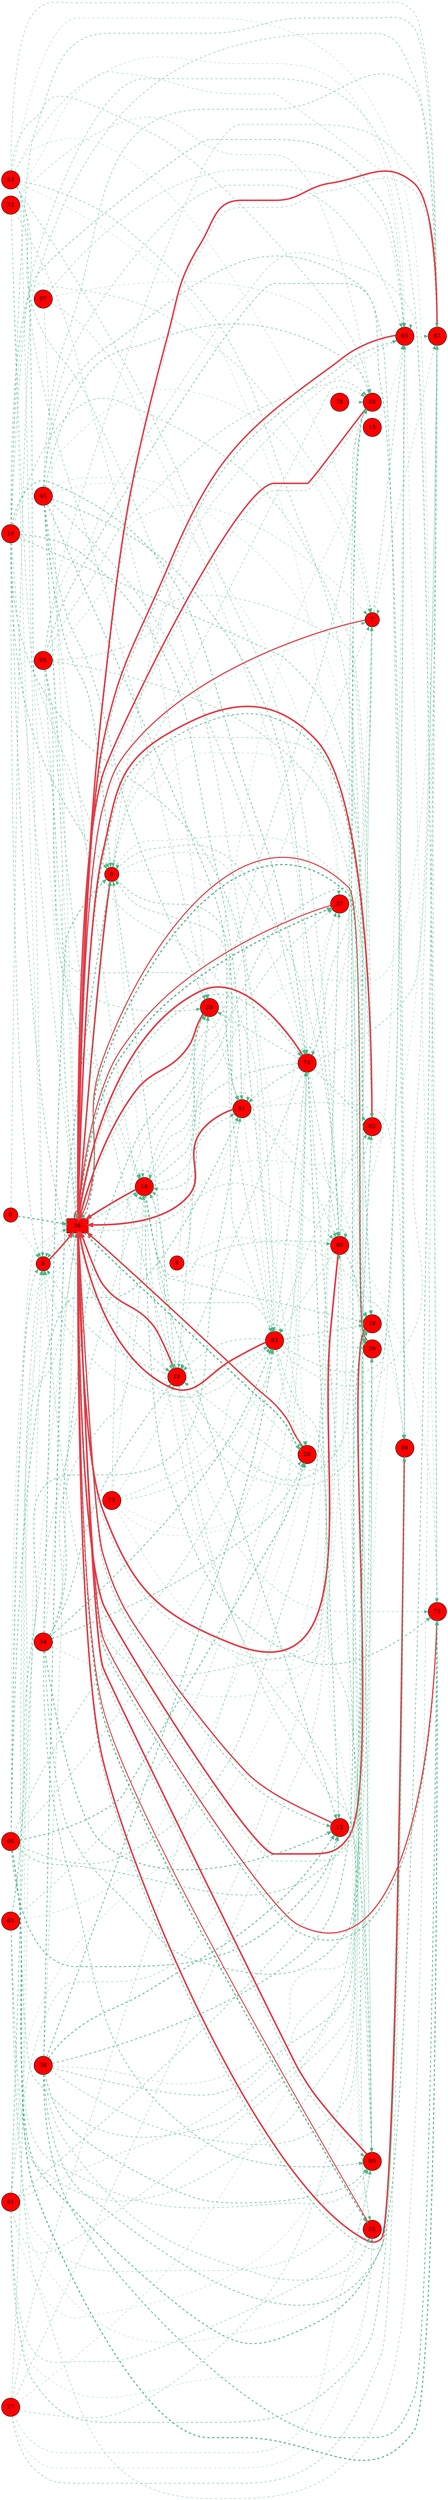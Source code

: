 digraph G{
rankdir=LR;
0 [style=filled, shape=circle, fillcolor="#fe0000", label="0"];
6 [style=filled, shape=circle, fillcolor="#fe0000", label="6"];
7 [style=filled, shape=circle, fillcolor="#fe0000", label="7"];
8 [style=filled, shape=circle, fillcolor="#fe0000", label="8"];
9 [style=filled, shape=circle, fillcolor="#fe0000", label="9"];
10 [style=filled, shape=circle, fillcolor="#fe0000", label="10"];
12 [style=filled, shape=circle, fillcolor="#fe0000", label="12"];
13 [style=filled, shape=circle, fillcolor="#fe0000", label="13"];
14 [style=filled, shape=circle, fillcolor="#fe0000", label="14"];
16 [style=filled, shape=circle, fillcolor="#fe0000", label="16"];
19 [style=filled, shape=circle, fillcolor="#fe0000", label="19"];
20 [style=filled, shape=circle, fillcolor="#fe0000", label="20"];
27 [style=filled, shape=circle, fillcolor="#fe0000", label="27"];
28 [style=filled, shape=circle, fillcolor="#fe0000", label="28"];
29 [style=filled, shape=circle, fillcolor="#fe0000", label="29"];
32 [style=filled, shape=circle, fillcolor="#fe0000", label="32"];
34 [style=filled, shape=circle, fillcolor="#fe0000", label="34"];
36 [style=filled, shape=box, fillcolor="#fe0000", label="36"];
37 [style=filled, shape=circle, fillcolor="#fe0000", label="37"];
38 [style=filled, shape=circle, fillcolor="#fe0000", label="38"];
40 [style=filled, shape=circle, fillcolor="#fe0000", label="40"];
43 [style=filled, shape=circle, fillcolor="#fe0000", label="43"];
45 [style=filled, shape=circle, fillcolor="#fe0000", label="45"];
50 [style=filled, shape=circle, fillcolor="#fe0000", label="50"];
51 [style=filled, shape=circle, fillcolor="#fe0000", label="51"];
55 [style=filled, shape=circle, fillcolor="#fe0000", label="55"];
61 [style=filled, shape=circle, fillcolor="#fe0000", label="61"];
65 [style=filled, shape=circle, fillcolor="#fe0000", label="65"];
67 [style=filled, shape=circle, fillcolor="#fe0000", label="67"];
73 [style=filled, shape=circle, fillcolor="#fe0000", label="73"];
74 [style=filled, shape=circle, fillcolor="#fe0000", label="74"];
75 [style=filled, shape=circle, fillcolor="#fe0000", label="75"];
78 [style=filled, shape=circle, fillcolor="#fe0000", label="78"];
82 [style=filled, shape=circle, fillcolor="#fe0000", label="82"];
87 [style=filled, shape=circle, fillcolor="#fe0000", label="87"];
89 [style=filled, shape=circle, fillcolor="#fe0000", label="89"];
90 [style=filled, shape=circle, fillcolor="#fe0000", label="90"];
92 [style=filled, shape=circle, fillcolor="#fe0000", label="92"];
93 [style=filled, shape=circle, fillcolor="#fe0000", label="93"];
95 [style=filled, shape=circle, fillcolor="#fe0000", label="95"];
96 [style=filled, shape=circle, fillcolor="#fe0000", label="96"];
51 -> 36 [color="#e63946",penwidth=4.00];
40 -> 36 [color="#e63946",penwidth=3.98];
20 -> 36 [color="#e63946",penwidth=3.98];
74 -> 36 [color="#e63946",penwidth=3.97];
92 -> 36 [color="#e63946",penwidth=3.97];
6 -> 36 [color="#e63946",penwidth=3.96];
16 -> 36 [color="#e63946",penwidth=3.93];
14 -> 36 [color="#e63946",penwidth=3.91];
90 -> 36 [color="#e63946",penwidth=3.89];
82 -> 36 [color="#e63946",penwidth=3.88];
10 -> 36 [color="#e63946",penwidth=3.88];
89 -> 36 [color="#e63946",penwidth=3.78];
8 -> 36 [color="#e63946",penwidth=3.76];
67 -> 36 [color="#e63946",penwidth=3.71];
50 -> 36 [color="#e63946",penwidth=3.67];
65 -> 36 [color="#e63946",penwidth=3.59];
28 -> 36 [color="#e63946",penwidth=3.50];
12 -> 36 [color="#e63946",penwidth=3.26];
36 -> 36 [color="#e63946",penwidth=3.12];
75 -> 36 [color="#e63946",penwidth=2.81];
7 -> 36 [color="#e63946",penwidth=2.77];
29 -> 36 [color="#e63946",penwidth=2.59];
37 -> 36 [color="#e63946",penwidth=2.57];
55 -> 36 [color="#e63946",penwidth=2.28];
38 -> 6 [color="#52b788",style=dashed,penwidth=1.84];
34 -> 6 [color="#52b788",style=dashed,penwidth=1.81];
45 -> 6 [color="#52b788",style=dashed,penwidth=1.44];
19 -> 6 [color="#52b788",style=dashed,penwidth=1.32];
10 -> 6 [color="#52b788",style=dashed,penwidth=1.25];
6 -> 6 [color="#52b788",style=dashed,penwidth=1.07];
92 -> 6 [color="#52b788",style=dashed,penwidth=1.05];
36 -> 6 [color="#52b788",style=dashed,penwidth=0.96];
32 -> 6 [color="#52b788",style=dashed,penwidth=0.87];
65 -> 6 [color="#52b788",style=dashed,penwidth=0.75];
19 -> 7 [color="#52b788",style=dashed,penwidth=0.78];
14 -> 7 [color="#52b788",style=dashed,penwidth=0.77];
7 -> 7 [color="#52b788",style=dashed,penwidth=0.75];
61 -> 7 [color="#52b788",style=dashed,penwidth=0.74];
74 -> 7 [color="#52b788",style=dashed,penwidth=0.68];
38 -> 7 [color="#52b788",style=dashed,penwidth=0.66];
95 -> 7 [color="#52b788",style=dashed,penwidth=0.62];
34 -> 7 [color="#52b788",style=dashed,penwidth=0.58];
45 -> 7 [color="#52b788",style=dashed,penwidth=0.52];
40 -> 7 [color="#52b788",style=dashed,penwidth=0.50];
36 -> 7 [color="#52b788",style=dashed,penwidth=0.50];
43 -> 7 [color="#52b788",style=dashed,penwidth=0.50];
27 -> 7 [color="#52b788",style=dashed,penwidth=0.50];
51 -> 7 [color="#52b788",style=dashed,penwidth=0.50];
96 -> 8 [color="#52b788",style=dashed,penwidth=1.11];
19 -> 8 [color="#52b788",style=dashed,penwidth=1.06];
10 -> 8 [color="#52b788",style=dashed,penwidth=1.02];
40 -> 8 [color="#52b788",style=dashed,penwidth=0.99];
93 -> 8 [color="#52b788",style=dashed,penwidth=0.93];
43 -> 8 [color="#52b788",style=dashed,penwidth=0.85];
92 -> 8 [color="#52b788",style=dashed,penwidth=0.84];
36 -> 8 [color="#52b788",style=dashed,penwidth=0.79];
32 -> 8 [color="#52b788",style=dashed,penwidth=0.71];
61 -> 8 [color="#52b788",style=dashed,penwidth=0.69];
27 -> 8 [color="#52b788",style=dashed,penwidth=0.67];
0 -> 8 [color="#52b788",style=dashed,penwidth=0.64];
20 -> 8 [color="#52b788",style=dashed,penwidth=0.60];
34 -> 10 [color="#52b788",style=dashed,penwidth=1.44];
19 -> 10 [color="#52b788",style=dashed,penwidth=1.20];
14 -> 10 [color="#52b788",style=dashed,penwidth=1.09];
74 -> 10 [color="#52b788",style=dashed,penwidth=1.08];
10 -> 10 [color="#52b788",style=dashed,penwidth=1.08];
45 -> 10 [color="#52b788",style=dashed,penwidth=1.06];
92 -> 10 [color="#52b788",style=dashed,penwidth=0.96];
36 -> 10 [color="#52b788",style=dashed,penwidth=0.85];
40 -> 10 [color="#52b788",style=dashed,penwidth=0.79];
73 -> 10 [color="#52b788",style=dashed,penwidth=0.67];
51 -> 10 [color="#52b788",style=dashed,penwidth=0.61];
38 -> 12 [color="#52b788",style=dashed,penwidth=2.08];
34 -> 12 [color="#52b788",style=dashed,penwidth=1.96];
96 -> 12 [color="#52b788",style=dashed,penwidth=1.93];
74 -> 12 [color="#52b788",style=dashed,penwidth=1.49];
14 -> 12 [color="#52b788",style=dashed,penwidth=1.46];
36 -> 12 [color="#52b788",style=dashed,penwidth=1.39];
61 -> 12 [color="#52b788",style=dashed,penwidth=1.04];
14 -> 14 [color="#52b788",style=dashed,penwidth=1.34];
74 -> 14 [color="#52b788",style=dashed,penwidth=1.21];
36 -> 14 [color="#52b788",style=dashed,penwidth=1.12];
34 -> 14 [color="#52b788",style=dashed,penwidth=1.06];
92 -> 14 [color="#52b788",style=dashed,penwidth=1.03];
95 -> 14 [color="#52b788",style=dashed,penwidth=0.97];
61 -> 14 [color="#52b788",style=dashed,penwidth=0.97];
45 -> 14 [color="#52b788",style=dashed,penwidth=0.90];
43 -> 14 [color="#52b788",style=dashed,penwidth=0.75];
96 -> 14 [color="#52b788",style=dashed,penwidth=0.63];
6 -> 14 [color="#52b788",style=dashed,penwidth=0.61];
73 -> 14 [color="#52b788",style=dashed,penwidth=0.59];
51 -> 14 [color="#52b788",style=dashed,penwidth=0.54];
19 -> 16 [color="#52b788",style=dashed,penwidth=1.26];
10 -> 16 [color="#52b788",style=dashed,penwidth=1.19];
14 -> 16 [color="#52b788",style=dashed,penwidth=1.14];
92 -> 16 [color="#52b788",style=dashed,penwidth=1.02];
43 -> 16 [color="#52b788",style=dashed,penwidth=1.02];
40 -> 16 [color="#52b788",style=dashed,penwidth=0.95];
36 -> 16 [color="#52b788",style=dashed,penwidth=0.94];
93 -> 16 [color="#52b788",style=dashed,penwidth=0.89];
6 -> 16 [color="#52b788",style=dashed,penwidth=0.84];
27 -> 16 [color="#52b788",style=dashed,penwidth=0.81];
51 -> 16 [color="#52b788",style=dashed,penwidth=0.74];
9 -> 16 [color="#52b788",style=dashed,penwidth=0.67];
34 -> 20 [color="#52b788",style=dashed,penwidth=1.58];
45 -> 20 [color="#52b788",style=dashed,penwidth=1.29];
10 -> 20 [color="#52b788",style=dashed,penwidth=1.12];
14 -> 20 [color="#52b788",style=dashed,penwidth=1.06];
74 -> 20 [color="#52b788",style=dashed,penwidth=1.06];
95 -> 20 [color="#52b788",style=dashed,penwidth=0.94];
43 -> 20 [color="#52b788",style=dashed,penwidth=0.94];
73 -> 20 [color="#52b788",style=dashed,penwidth=0.94];
36 -> 20 [color="#52b788",style=dashed,penwidth=0.87];
32 -> 20 [color="#52b788",style=dashed,penwidth=0.80];
9 -> 20 [color="#52b788",style=dashed,penwidth=0.78];
36 -> 28 [color="#52b788",style=dashed,penwidth=2.93];
96 -> 28 [color="#52b788",style=dashed,penwidth=1.93];
34 -> 28 [color="#52b788",style=dashed,penwidth=1.38];
92 -> 28 [color="#52b788",style=dashed,penwidth=0.84];
95 -> 28 [color="#52b788",style=dashed,penwidth=0.81];
10 -> 28 [color="#52b788",style=dashed,penwidth=0.70];
93 -> 28 [color="#52b788",style=dashed,penwidth=0.53];
73 -> 28 [color="#52b788",style=dashed,penwidth=0.50];
6 -> 28 [color="#52b788",style=dashed,penwidth=0.50];
36 -> 29 [color="#52b788",style=dashed,penwidth=2.86];
34 -> 29 [color="#52b788",style=dashed,penwidth=1.43];
96 -> 29 [color="#52b788",style=dashed,penwidth=1.07];
38 -> 29 [color="#52b788",style=dashed,penwidth=0.97];
92 -> 29 [color="#52b788",style=dashed,penwidth=0.50];
45 -> 29 [color="#52b788",style=dashed,penwidth=0.50];
61 -> 29 [color="#52b788",style=dashed,penwidth=0.50];
40 -> 29 [color="#52b788",style=dashed,penwidth=0.50];
6 -> 29 [color="#52b788",style=dashed,penwidth=0.50];
0 -> 36 [color="#52b788",style=dashed,penwidth=2.54];
19 -> 36 [color="#52b788",style=dashed,penwidth=0.96];
61 -> 36 [color="#52b788",style=dashed,penwidth=0.95];
38 -> 36 [color="#52b788",style=dashed,penwidth=0.86];
95 -> 36 [color="#52b788",style=dashed,penwidth=0.81];
34 -> 36 [color="#52b788",style=dashed,penwidth=0.78];
96 -> 36 [color="#52b788",style=dashed,penwidth=0.78];
87 -> 36 [color="#52b788",style=dashed,penwidth=0.74];
45 -> 36 [color="#52b788",style=dashed,penwidth=0.73];
43 -> 36 [color="#52b788",style=dashed,penwidth=0.66];
27 -> 36 [color="#52b788",style=dashed,penwidth=0.61];
93 -> 36 [color="#52b788",style=dashed,penwidth=0.58];
36 -> 36 [color="#52b788",style=dashed,penwidth=0.53];
36 -> 37 [color="#52b788",style=dashed,penwidth=3.00];
96 -> 37 [color="#52b788",style=dashed,penwidth=1.09];
14 -> 37 [color="#52b788",style=dashed,penwidth=0.97];
74 -> 37 [color="#52b788",style=dashed,penwidth=0.82];
92 -> 37 [color="#52b788",style=dashed,penwidth=0.50];
45 -> 37 [color="#52b788",style=dashed,penwidth=0.50];
43 -> 37 [color="#52b788",style=dashed,penwidth=0.50];
61 -> 37 [color="#52b788",style=dashed,penwidth=0.50];
45 -> 40 [color="#52b788",style=dashed,penwidth=1.36];
40 -> 40 [color="#52b788",style=dashed,penwidth=1.18];
14 -> 40 [color="#52b788",style=dashed,penwidth=1.11];
74 -> 40 [color="#52b788",style=dashed,penwidth=1.10];
6 -> 40 [color="#52b788",style=dashed,penwidth=1.04];
43 -> 40 [color="#52b788",style=dashed,penwidth=0.98];
51 -> 40 [color="#52b788",style=dashed,penwidth=0.91];
36 -> 40 [color="#52b788",style=dashed,penwidth=0.88];
9 -> 40 [color="#52b788",style=dashed,penwidth=0.81];
61 -> 40 [color="#52b788",style=dashed,penwidth=0.81];
27 -> 40 [color="#52b788",style=dashed,penwidth=0.78];
38 -> 50 [color="#52b788",style=dashed,penwidth=1.61];
45 -> 50 [color="#52b788",style=dashed,penwidth=1.22];
14 -> 50 [color="#52b788",style=dashed,penwidth=1.05];
74 -> 50 [color="#52b788",style=dashed,penwidth=1.04];
40 -> 50 [color="#52b788",style=dashed,penwidth=0.94];
95 -> 50 [color="#52b788",style=dashed,penwidth=0.93];
43 -> 50 [color="#52b788",style=dashed,penwidth=0.91];
36 -> 50 [color="#52b788",style=dashed,penwidth=0.88];
6 -> 50 [color="#52b788",style=dashed,penwidth=0.84];
32 -> 50 [color="#52b788",style=dashed,penwidth=0.68];
20 -> 50 [color="#52b788",style=dashed,penwidth=0.58];
78 -> 50 [color="#52b788",style=dashed,penwidth=0.55];
87 -> 50 [color="#52b788",style=dashed,penwidth=0.53];
45 -> 51 [color="#52b788",style=dashed,penwidth=1.52];
96 -> 51 [color="#52b788",style=dashed,penwidth=1.47];
19 -> 51 [color="#52b788",style=dashed,penwidth=1.39];
93 -> 51 [color="#52b788",style=dashed,penwidth=1.32];
74 -> 51 [color="#52b788",style=dashed,penwidth=1.25];
6 -> 51 [color="#52b788",style=dashed,penwidth=1.21];
51 -> 51 [color="#52b788",style=dashed,penwidth=1.07];
36 -> 51 [color="#52b788",style=dashed,penwidth=1.01];
20 -> 51 [color="#52b788",style=dashed,penwidth=0.85];
36 -> 55 [color="#52b788",style=dashed,penwidth=2.80];
38 -> 55 [color="#52b788",style=dashed,penwidth=1.01];
14 -> 55 [color="#52b788",style=dashed,penwidth=0.96];
92 -> 55 [color="#52b788",style=dashed,penwidth=0.55];
93 -> 55 [color="#52b788",style=dashed,penwidth=0.50];
61 -> 55 [color="#52b788",style=dashed,penwidth=0.50];
40 -> 55 [color="#52b788",style=dashed,penwidth=0.50];
27 -> 55 [color="#52b788",style=dashed,penwidth=0.50];
36 -> 65 [color="#52b788",style=dashed,penwidth=1.26];
19 -> 65 [color="#52b788",style=dashed,penwidth=1.23];
92 -> 65 [color="#52b788",style=dashed,penwidth=1.01];
7 -> 65 [color="#52b788",style=dashed,penwidth=0.99];
10 -> 65 [color="#52b788",style=dashed,penwidth=0.90];
45 -> 65 [color="#52b788",style=dashed,penwidth=0.90];
87 -> 65 [color="#52b788",style=dashed,penwidth=0.77];
43 -> 65 [color="#52b788",style=dashed,penwidth=0.70];
40 -> 65 [color="#52b788",style=dashed,penwidth=0.69];
65 -> 65 [color="#52b788",style=dashed,penwidth=0.58];
73 -> 65 [color="#52b788",style=dashed,penwidth=0.55];
13 -> 65 [color="#52b788",style=dashed,penwidth=0.53];
32 -> 65 [color="#52b788",style=dashed,penwidth=0.50];
38 -> 67 [color="#52b788",style=dashed,penwidth=1.48];
45 -> 67 [color="#52b788",style=dashed,penwidth=1.03];
19 -> 67 [color="#52b788",style=dashed,penwidth=1.03];
0 -> 67 [color="#52b788",style=dashed,penwidth=0.96];
74 -> 67 [color="#52b788",style=dashed,penwidth=0.94];
95 -> 67 [color="#52b788",style=dashed,penwidth=0.84];
92 -> 67 [color="#52b788",style=dashed,penwidth=0.82];
43 -> 67 [color="#52b788",style=dashed,penwidth=0.82];
36 -> 67 [color="#52b788",style=dashed,penwidth=0.79];
93 -> 67 [color="#52b788",style=dashed,penwidth=0.75];
7 -> 67 [color="#52b788",style=dashed,penwidth=0.69];
51 -> 67 [color="#52b788",style=dashed,penwidth=0.61];
65 -> 67 [color="#52b788",style=dashed,penwidth=0.61];
9 -> 67 [color="#52b788",style=dashed,penwidth=0.55];
19 -> 74 [color="#52b788",style=dashed,penwidth=1.54];
74 -> 74 [color="#52b788",style=dashed,penwidth=1.42];
92 -> 74 [color="#52b788",style=dashed,penwidth=1.24];
36 -> 74 [color="#52b788",style=dashed,penwidth=1.19];
45 -> 74 [color="#52b788",style=dashed,penwidth=1.14];
96 -> 74 [color="#52b788",style=dashed,penwidth=0.86];
93 -> 74 [color="#52b788",style=dashed,penwidth=0.81];
27 -> 74 [color="#52b788",style=dashed,penwidth=0.79];
6 -> 74 [color="#52b788",style=dashed,penwidth=0.77];
73 -> 74 [color="#52b788",style=dashed,penwidth=0.74];
87 -> 74 [color="#52b788",style=dashed,penwidth=0.72];
96 -> 75 [color="#52b788",style=dashed,penwidth=2.57];
38 -> 75 [color="#52b788",style=dashed,penwidth=1.91];
36 -> 75 [color="#52b788",style=dashed,penwidth=1.89];
14 -> 75 [color="#52b788",style=dashed,penwidth=1.45];
19 -> 75 [color="#52b788",style=dashed,penwidth=0.94];
95 -> 75 [color="#52b788",style=dashed,penwidth=0.76];
10 -> 75 [color="#52b788",style=dashed,penwidth=0.71];
40 -> 75 [color="#52b788",style=dashed,penwidth=0.58];
65 -> 75 [color="#52b788",style=dashed,penwidth=0.55];
43 -> 75 [color="#52b788",style=dashed,penwidth=0.55];
36 -> 82 [color="#52b788",style=dashed,penwidth=1.88];
96 -> 82 [color="#52b788",style=dashed,penwidth=1.27];
14 -> 82 [color="#52b788",style=dashed,penwidth=1.22];
38 -> 82 [color="#52b788",style=dashed,penwidth=1.18];
74 -> 82 [color="#52b788",style=dashed,penwidth=1.07];
19 -> 82 [color="#52b788",style=dashed,penwidth=0.97];
92 -> 82 [color="#52b788",style=dashed,penwidth=0.84];
95 -> 82 [color="#52b788",style=dashed,penwidth=0.79];
61 -> 82 [color="#52b788",style=dashed,penwidth=0.78];
40 -> 82 [color="#52b788",style=dashed,penwidth=0.56];
73 -> 82 [color="#52b788",style=dashed,penwidth=0.50];
96 -> 89 [color="#52b788",style=dashed,penwidth=2.11];
36 -> 89 [color="#52b788",style=dashed,penwidth=1.40];
95 -> 89 [color="#52b788",style=dashed,penwidth=1.35];
61 -> 89 [color="#52b788",style=dashed,penwidth=1.25];
45 -> 89 [color="#52b788",style=dashed,penwidth=1.22];
40 -> 89 [color="#52b788",style=dashed,penwidth=1.01];
27 -> 89 [color="#52b788",style=dashed,penwidth=0.95];
51 -> 89 [color="#52b788",style=dashed,penwidth=0.78];
16 -> 89 [color="#52b788",style=dashed,penwidth=0.57];
38 -> 90 [color="#52b788",style=dashed,penwidth=1.48];
34 -> 90 [color="#52b788",style=dashed,penwidth=1.39];
74 -> 90 [color="#52b788",style=dashed,penwidth=1.17];
92 -> 90 [color="#52b788",style=dashed,penwidth=1.03];
95 -> 90 [color="#52b788",style=dashed,penwidth=1.00];
36 -> 90 [color="#52b788",style=dashed,penwidth=1.00];
96 -> 90 [color="#52b788",style=dashed,penwidth=0.98];
10 -> 90 [color="#52b788",style=dashed,penwidth=0.97];
61 -> 90 [color="#52b788",style=dashed,penwidth=0.87];
40 -> 90 [color="#52b788",style=dashed,penwidth=0.71];
93 -> 90 [color="#52b788",style=dashed,penwidth=0.67];
6 -> 90 [color="#52b788",style=dashed,penwidth=0.66];
27 -> 90 [color="#52b788",style=dashed,penwidth=0.63];
38 -> 92 [color="#52b788",style=dashed,penwidth=1.77];
34 -> 92 [color="#52b788",style=dashed,penwidth=1.67];
19 -> 92 [color="#52b788",style=dashed,penwidth=1.24];
95 -> 92 [color="#52b788",style=dashed,penwidth=1.00];
92 -> 92 [color="#52b788",style=dashed,penwidth=1.00];
96 -> 92 [color="#52b788",style=dashed,penwidth=0.99];
43 -> 92 [color="#52b788",style=dashed,penwidth=0.95];
36 -> 92 [color="#52b788",style=dashed,penwidth=0.92];
40 -> 92 [color="#52b788",style=dashed,penwidth=0.87];
73 -> 92 [color="#52b788",style=dashed,penwidth=0.73];
51 -> 92 [color="#52b788",style=dashed,penwidth=0.67];
9 -> 92 [color="#52b788",style=dashed,penwidth=0.61];
}